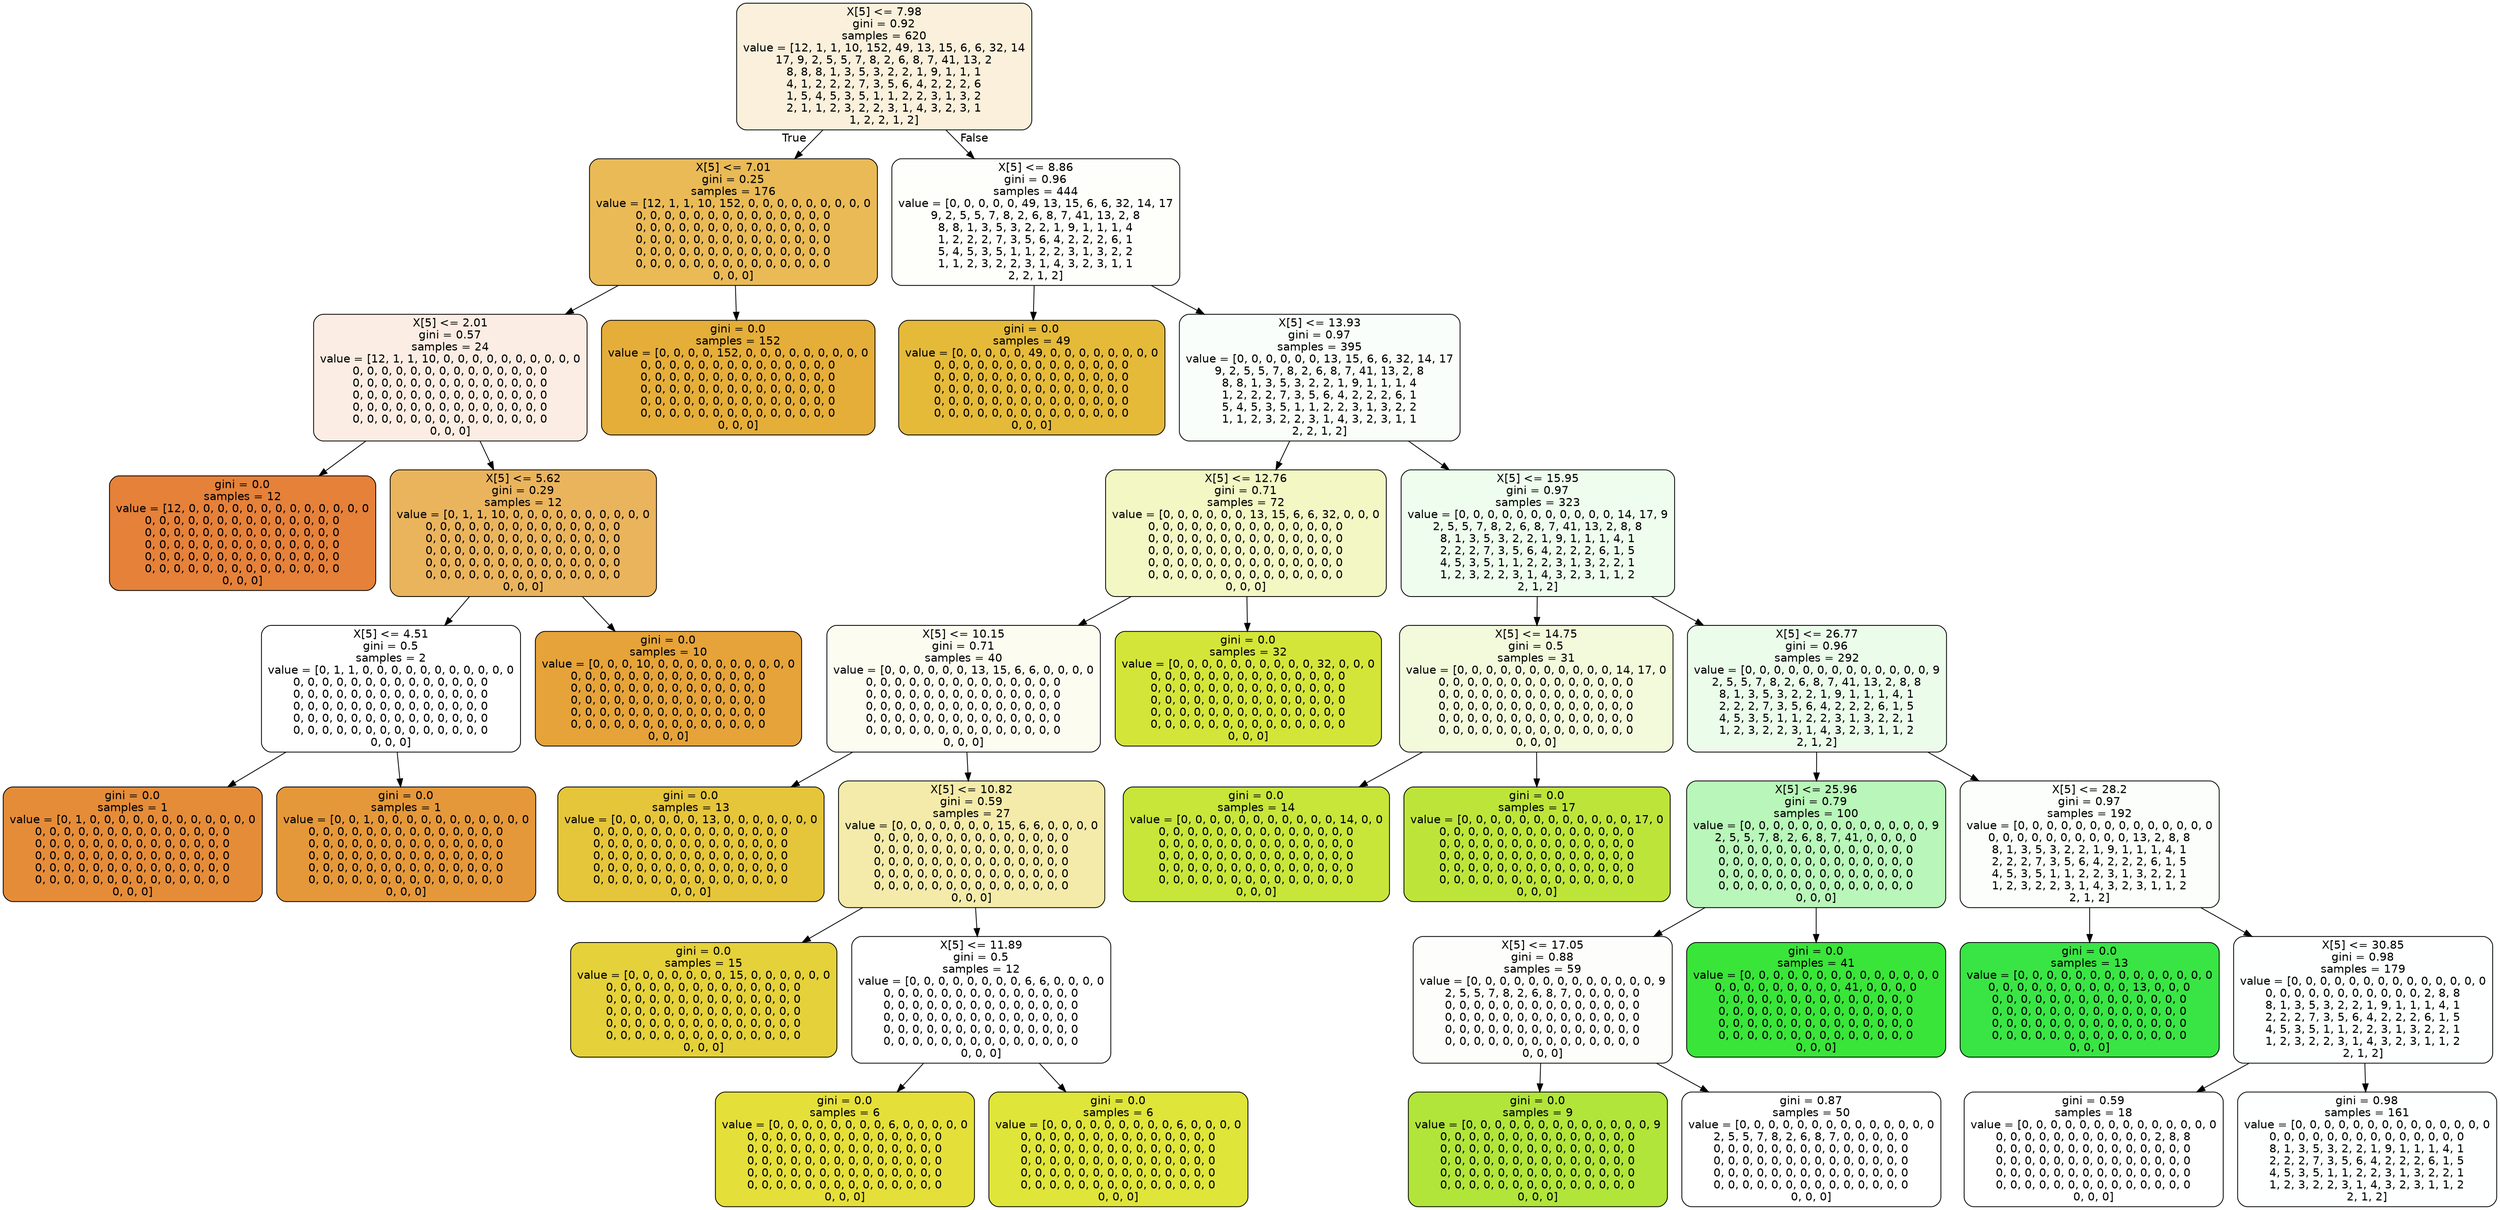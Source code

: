digraph Tree {
node [shape=box, style="filled, rounded", color="black", fontname=helvetica] ;
edge [fontname=helvetica] ;
0 [label="X[5] <= 7.98\ngini = 0.92\nsamples = 620\nvalue = [12, 1, 1, 10, 152, 49, 13, 15, 6, 6, 32, 14\n17, 9, 2, 5, 5, 7, 8, 2, 6, 8, 7, 41, 13, 2\n8, 8, 8, 1, 3, 5, 3, 2, 2, 1, 9, 1, 1, 1\n4, 1, 2, 2, 2, 7, 3, 5, 6, 4, 2, 2, 2, 6\n1, 5, 4, 5, 3, 5, 1, 1, 2, 2, 3, 1, 3, 2\n2, 1, 1, 2, 3, 2, 2, 3, 1, 4, 3, 2, 3, 1\n1, 2, 2, 1, 2]", fillcolor="#faf0db"] ;
1 [label="X[5] <= 7.01\ngini = 0.25\nsamples = 176\nvalue = [12, 1, 1, 10, 152, 0, 0, 0, 0, 0, 0, 0, 0, 0\n0, 0, 0, 0, 0, 0, 0, 0, 0, 0, 0, 0, 0, 0\n0, 0, 0, 0, 0, 0, 0, 0, 0, 0, 0, 0, 0, 0\n0, 0, 0, 0, 0, 0, 0, 0, 0, 0, 0, 0, 0, 0\n0, 0, 0, 0, 0, 0, 0, 0, 0, 0, 0, 0, 0, 0\n0, 0, 0, 0, 0, 0, 0, 0, 0, 0, 0, 0, 0, 0\n0, 0, 0]", fillcolor="#e9ba56"] ;
0 -> 1 [labeldistance=2.5, labelangle=45, headlabel="True"] ;
2 [label="X[5] <= 2.01\ngini = 0.57\nsamples = 24\nvalue = [12, 1, 1, 10, 0, 0, 0, 0, 0, 0, 0, 0, 0, 0\n0, 0, 0, 0, 0, 0, 0, 0, 0, 0, 0, 0, 0, 0\n0, 0, 0, 0, 0, 0, 0, 0, 0, 0, 0, 0, 0, 0\n0, 0, 0, 0, 0, 0, 0, 0, 0, 0, 0, 0, 0, 0\n0, 0, 0, 0, 0, 0, 0, 0, 0, 0, 0, 0, 0, 0\n0, 0, 0, 0, 0, 0, 0, 0, 0, 0, 0, 0, 0, 0\n0, 0, 0]", fillcolor="#fbede3"] ;
1 -> 2 ;
3 [label="gini = 0.0\nsamples = 12\nvalue = [12, 0, 0, 0, 0, 0, 0, 0, 0, 0, 0, 0, 0, 0\n0, 0, 0, 0, 0, 0, 0, 0, 0, 0, 0, 0, 0, 0\n0, 0, 0, 0, 0, 0, 0, 0, 0, 0, 0, 0, 0, 0\n0, 0, 0, 0, 0, 0, 0, 0, 0, 0, 0, 0, 0, 0\n0, 0, 0, 0, 0, 0, 0, 0, 0, 0, 0, 0, 0, 0\n0, 0, 0, 0, 0, 0, 0, 0, 0, 0, 0, 0, 0, 0\n0, 0, 0]", fillcolor="#e58139"] ;
2 -> 3 ;
4 [label="X[5] <= 5.62\ngini = 0.29\nsamples = 12\nvalue = [0, 1, 1, 10, 0, 0, 0, 0, 0, 0, 0, 0, 0, 0\n0, 0, 0, 0, 0, 0, 0, 0, 0, 0, 0, 0, 0, 0\n0, 0, 0, 0, 0, 0, 0, 0, 0, 0, 0, 0, 0, 0\n0, 0, 0, 0, 0, 0, 0, 0, 0, 0, 0, 0, 0, 0\n0, 0, 0, 0, 0, 0, 0, 0, 0, 0, 0, 0, 0, 0\n0, 0, 0, 0, 0, 0, 0, 0, 0, 0, 0, 0, 0, 0\n0, 0, 0]", fillcolor="#eab45d"] ;
2 -> 4 ;
5 [label="X[5] <= 4.51\ngini = 0.5\nsamples = 2\nvalue = [0, 1, 1, 0, 0, 0, 0, 0, 0, 0, 0, 0, 0, 0\n0, 0, 0, 0, 0, 0, 0, 0, 0, 0, 0, 0, 0, 0\n0, 0, 0, 0, 0, 0, 0, 0, 0, 0, 0, 0, 0, 0\n0, 0, 0, 0, 0, 0, 0, 0, 0, 0, 0, 0, 0, 0\n0, 0, 0, 0, 0, 0, 0, 0, 0, 0, 0, 0, 0, 0\n0, 0, 0, 0, 0, 0, 0, 0, 0, 0, 0, 0, 0, 0\n0, 0, 0]", fillcolor="#ffffff"] ;
4 -> 5 ;
6 [label="gini = 0.0\nsamples = 1\nvalue = [0, 1, 0, 0, 0, 0, 0, 0, 0, 0, 0, 0, 0, 0\n0, 0, 0, 0, 0, 0, 0, 0, 0, 0, 0, 0, 0, 0\n0, 0, 0, 0, 0, 0, 0, 0, 0, 0, 0, 0, 0, 0\n0, 0, 0, 0, 0, 0, 0, 0, 0, 0, 0, 0, 0, 0\n0, 0, 0, 0, 0, 0, 0, 0, 0, 0, 0, 0, 0, 0\n0, 0, 0, 0, 0, 0, 0, 0, 0, 0, 0, 0, 0, 0\n0, 0, 0]", fillcolor="#e58c39"] ;
5 -> 6 ;
7 [label="gini = 0.0\nsamples = 1\nvalue = [0, 0, 1, 0, 0, 0, 0, 0, 0, 0, 0, 0, 0, 0\n0, 0, 0, 0, 0, 0, 0, 0, 0, 0, 0, 0, 0, 0\n0, 0, 0, 0, 0, 0, 0, 0, 0, 0, 0, 0, 0, 0\n0, 0, 0, 0, 0, 0, 0, 0, 0, 0, 0, 0, 0, 0\n0, 0, 0, 0, 0, 0, 0, 0, 0, 0, 0, 0, 0, 0\n0, 0, 0, 0, 0, 0, 0, 0, 0, 0, 0, 0, 0, 0\n0, 0, 0]", fillcolor="#e59839"] ;
5 -> 7 ;
8 [label="gini = 0.0\nsamples = 10\nvalue = [0, 0, 0, 10, 0, 0, 0, 0, 0, 0, 0, 0, 0, 0\n0, 0, 0, 0, 0, 0, 0, 0, 0, 0, 0, 0, 0, 0\n0, 0, 0, 0, 0, 0, 0, 0, 0, 0, 0, 0, 0, 0\n0, 0, 0, 0, 0, 0, 0, 0, 0, 0, 0, 0, 0, 0\n0, 0, 0, 0, 0, 0, 0, 0, 0, 0, 0, 0, 0, 0\n0, 0, 0, 0, 0, 0, 0, 0, 0, 0, 0, 0, 0, 0\n0, 0, 0]", fillcolor="#e5a339"] ;
4 -> 8 ;
9 [label="gini = 0.0\nsamples = 152\nvalue = [0, 0, 0, 0, 152, 0, 0, 0, 0, 0, 0, 0, 0, 0\n0, 0, 0, 0, 0, 0, 0, 0, 0, 0, 0, 0, 0, 0\n0, 0, 0, 0, 0, 0, 0, 0, 0, 0, 0, 0, 0, 0\n0, 0, 0, 0, 0, 0, 0, 0, 0, 0, 0, 0, 0, 0\n0, 0, 0, 0, 0, 0, 0, 0, 0, 0, 0, 0, 0, 0\n0, 0, 0, 0, 0, 0, 0, 0, 0, 0, 0, 0, 0, 0\n0, 0, 0]", fillcolor="#e5ae39"] ;
1 -> 9 ;
10 [label="X[5] <= 8.86\ngini = 0.96\nsamples = 444\nvalue = [0, 0, 0, 0, 0, 49, 13, 15, 6, 6, 32, 14, 17\n9, 2, 5, 5, 7, 8, 2, 6, 8, 7, 41, 13, 2, 8\n8, 8, 1, 3, 5, 3, 2, 2, 1, 9, 1, 1, 1, 4\n1, 2, 2, 2, 7, 3, 5, 6, 4, 2, 2, 2, 6, 1\n5, 4, 5, 3, 5, 1, 1, 2, 2, 3, 1, 3, 2, 2\n1, 1, 2, 3, 2, 2, 3, 1, 4, 3, 2, 3, 1, 1\n2, 2, 1, 2]", fillcolor="#fefefb"] ;
0 -> 10 [labeldistance=2.5, labelangle=-45, headlabel="False"] ;
11 [label="gini = 0.0\nsamples = 49\nvalue = [0, 0, 0, 0, 0, 49, 0, 0, 0, 0, 0, 0, 0, 0\n0, 0, 0, 0, 0, 0, 0, 0, 0, 0, 0, 0, 0, 0\n0, 0, 0, 0, 0, 0, 0, 0, 0, 0, 0, 0, 0, 0\n0, 0, 0, 0, 0, 0, 0, 0, 0, 0, 0, 0, 0, 0\n0, 0, 0, 0, 0, 0, 0, 0, 0, 0, 0, 0, 0, 0\n0, 0, 0, 0, 0, 0, 0, 0, 0, 0, 0, 0, 0, 0\n0, 0, 0]", fillcolor="#e5ba39"] ;
10 -> 11 ;
12 [label="X[5] <= 13.93\ngini = 0.97\nsamples = 395\nvalue = [0, 0, 0, 0, 0, 0, 13, 15, 6, 6, 32, 14, 17\n9, 2, 5, 5, 7, 8, 2, 6, 8, 7, 41, 13, 2, 8\n8, 8, 1, 3, 5, 3, 2, 2, 1, 9, 1, 1, 1, 4\n1, 2, 2, 2, 7, 3, 5, 6, 4, 2, 2, 2, 6, 1\n5, 4, 5, 3, 5, 1, 1, 2, 2, 3, 1, 3, 2, 2\n1, 1, 2, 3, 2, 2, 3, 1, 4, 3, 2, 3, 1, 1\n2, 2, 1, 2]", fillcolor="#fafefa"] ;
10 -> 12 ;
13 [label="X[5] <= 12.76\ngini = 0.71\nsamples = 72\nvalue = [0, 0, 0, 0, 0, 0, 13, 15, 6, 6, 32, 0, 0, 0\n0, 0, 0, 0, 0, 0, 0, 0, 0, 0, 0, 0, 0, 0\n0, 0, 0, 0, 0, 0, 0, 0, 0, 0, 0, 0, 0, 0\n0, 0, 0, 0, 0, 0, 0, 0, 0, 0, 0, 0, 0, 0\n0, 0, 0, 0, 0, 0, 0, 0, 0, 0, 0, 0, 0, 0\n0, 0, 0, 0, 0, 0, 0, 0, 0, 0, 0, 0, 0, 0\n0, 0, 0]", fillcolor="#f2f7c4"] ;
12 -> 13 ;
14 [label="X[5] <= 10.15\ngini = 0.71\nsamples = 40\nvalue = [0, 0, 0, 0, 0, 0, 13, 15, 6, 6, 0, 0, 0, 0\n0, 0, 0, 0, 0, 0, 0, 0, 0, 0, 0, 0, 0, 0\n0, 0, 0, 0, 0, 0, 0, 0, 0, 0, 0, 0, 0, 0\n0, 0, 0, 0, 0, 0, 0, 0, 0, 0, 0, 0, 0, 0\n0, 0, 0, 0, 0, 0, 0, 0, 0, 0, 0, 0, 0, 0\n0, 0, 0, 0, 0, 0, 0, 0, 0, 0, 0, 0, 0, 0\n0, 0, 0]", fillcolor="#fdfcf0"] ;
13 -> 14 ;
15 [label="gini = 0.0\nsamples = 13\nvalue = [0, 0, 0, 0, 0, 0, 13, 0, 0, 0, 0, 0, 0, 0\n0, 0, 0, 0, 0, 0, 0, 0, 0, 0, 0, 0, 0, 0\n0, 0, 0, 0, 0, 0, 0, 0, 0, 0, 0, 0, 0, 0\n0, 0, 0, 0, 0, 0, 0, 0, 0, 0, 0, 0, 0, 0\n0, 0, 0, 0, 0, 0, 0, 0, 0, 0, 0, 0, 0, 0\n0, 0, 0, 0, 0, 0, 0, 0, 0, 0, 0, 0, 0, 0\n0, 0, 0]", fillcolor="#e5c539"] ;
14 -> 15 ;
16 [label="X[5] <= 10.82\ngini = 0.59\nsamples = 27\nvalue = [0, 0, 0, 0, 0, 0, 0, 15, 6, 6, 0, 0, 0, 0\n0, 0, 0, 0, 0, 0, 0, 0, 0, 0, 0, 0, 0, 0\n0, 0, 0, 0, 0, 0, 0, 0, 0, 0, 0, 0, 0, 0\n0, 0, 0, 0, 0, 0, 0, 0, 0, 0, 0, 0, 0, 0\n0, 0, 0, 0, 0, 0, 0, 0, 0, 0, 0, 0, 0, 0\n0, 0, 0, 0, 0, 0, 0, 0, 0, 0, 0, 0, 0, 0\n0, 0, 0]", fillcolor="#f4ebaa"] ;
14 -> 16 ;
17 [label="gini = 0.0\nsamples = 15\nvalue = [0, 0, 0, 0, 0, 0, 0, 15, 0, 0, 0, 0, 0, 0\n0, 0, 0, 0, 0, 0, 0, 0, 0, 0, 0, 0, 0, 0\n0, 0, 0, 0, 0, 0, 0, 0, 0, 0, 0, 0, 0, 0\n0, 0, 0, 0, 0, 0, 0, 0, 0, 0, 0, 0, 0, 0\n0, 0, 0, 0, 0, 0, 0, 0, 0, 0, 0, 0, 0, 0\n0, 0, 0, 0, 0, 0, 0, 0, 0, 0, 0, 0, 0, 0\n0, 0, 0]", fillcolor="#e5d139"] ;
16 -> 17 ;
18 [label="X[5] <= 11.89\ngini = 0.5\nsamples = 12\nvalue = [0, 0, 0, 0, 0, 0, 0, 0, 6, 6, 0, 0, 0, 0\n0, 0, 0, 0, 0, 0, 0, 0, 0, 0, 0, 0, 0, 0\n0, 0, 0, 0, 0, 0, 0, 0, 0, 0, 0, 0, 0, 0\n0, 0, 0, 0, 0, 0, 0, 0, 0, 0, 0, 0, 0, 0\n0, 0, 0, 0, 0, 0, 0, 0, 0, 0, 0, 0, 0, 0\n0, 0, 0, 0, 0, 0, 0, 0, 0, 0, 0, 0, 0, 0\n0, 0, 0]", fillcolor="#ffffff"] ;
16 -> 18 ;
19 [label="gini = 0.0\nsamples = 6\nvalue = [0, 0, 0, 0, 0, 0, 0, 0, 6, 0, 0, 0, 0, 0\n0, 0, 0, 0, 0, 0, 0, 0, 0, 0, 0, 0, 0, 0\n0, 0, 0, 0, 0, 0, 0, 0, 0, 0, 0, 0, 0, 0\n0, 0, 0, 0, 0, 0, 0, 0, 0, 0, 0, 0, 0, 0\n0, 0, 0, 0, 0, 0, 0, 0, 0, 0, 0, 0, 0, 0\n0, 0, 0, 0, 0, 0, 0, 0, 0, 0, 0, 0, 0, 0\n0, 0, 0]", fillcolor="#e5df39"] ;
18 -> 19 ;
20 [label="gini = 0.0\nsamples = 6\nvalue = [0, 0, 0, 0, 0, 0, 0, 0, 0, 6, 0, 0, 0, 0\n0, 0, 0, 0, 0, 0, 0, 0, 0, 0, 0, 0, 0, 0\n0, 0, 0, 0, 0, 0, 0, 0, 0, 0, 0, 0, 0, 0\n0, 0, 0, 0, 0, 0, 0, 0, 0, 0, 0, 0, 0, 0\n0, 0, 0, 0, 0, 0, 0, 0, 0, 0, 0, 0, 0, 0\n0, 0, 0, 0, 0, 0, 0, 0, 0, 0, 0, 0, 0, 0\n0, 0, 0]", fillcolor="#dfe539"] ;
18 -> 20 ;
21 [label="gini = 0.0\nsamples = 32\nvalue = [0, 0, 0, 0, 0, 0, 0, 0, 0, 0, 32, 0, 0, 0\n0, 0, 0, 0, 0, 0, 0, 0, 0, 0, 0, 0, 0, 0\n0, 0, 0, 0, 0, 0, 0, 0, 0, 0, 0, 0, 0, 0\n0, 0, 0, 0, 0, 0, 0, 0, 0, 0, 0, 0, 0, 0\n0, 0, 0, 0, 0, 0, 0, 0, 0, 0, 0, 0, 0, 0\n0, 0, 0, 0, 0, 0, 0, 0, 0, 0, 0, 0, 0, 0\n0, 0, 0]", fillcolor="#d4e539"] ;
13 -> 21 ;
22 [label="X[5] <= 15.95\ngini = 0.97\nsamples = 323\nvalue = [0, 0, 0, 0, 0, 0, 0, 0, 0, 0, 0, 14, 17, 9\n2, 5, 5, 7, 8, 2, 6, 8, 7, 41, 13, 2, 8, 8\n8, 1, 3, 5, 3, 2, 2, 1, 9, 1, 1, 1, 4, 1\n2, 2, 2, 7, 3, 5, 6, 4, 2, 2, 2, 6, 1, 5\n4, 5, 3, 5, 1, 1, 2, 2, 3, 1, 3, 2, 2, 1\n1, 2, 3, 2, 2, 3, 1, 4, 3, 2, 3, 1, 1, 2\n2, 1, 2]", fillcolor="#effdef"] ;
12 -> 22 ;
23 [label="X[5] <= 14.75\ngini = 0.5\nsamples = 31\nvalue = [0, 0, 0, 0, 0, 0, 0, 0, 0, 0, 0, 14, 17, 0\n0, 0, 0, 0, 0, 0, 0, 0, 0, 0, 0, 0, 0, 0\n0, 0, 0, 0, 0, 0, 0, 0, 0, 0, 0, 0, 0, 0\n0, 0, 0, 0, 0, 0, 0, 0, 0, 0, 0, 0, 0, 0\n0, 0, 0, 0, 0, 0, 0, 0, 0, 0, 0, 0, 0, 0\n0, 0, 0, 0, 0, 0, 0, 0, 0, 0, 0, 0, 0, 0\n0, 0, 0]", fillcolor="#f3fadc"] ;
22 -> 23 ;
24 [label="gini = 0.0\nsamples = 14\nvalue = [0, 0, 0, 0, 0, 0, 0, 0, 0, 0, 0, 14, 0, 0\n0, 0, 0, 0, 0, 0, 0, 0, 0, 0, 0, 0, 0, 0\n0, 0, 0, 0, 0, 0, 0, 0, 0, 0, 0, 0, 0, 0\n0, 0, 0, 0, 0, 0, 0, 0, 0, 0, 0, 0, 0, 0\n0, 0, 0, 0, 0, 0, 0, 0, 0, 0, 0, 0, 0, 0\n0, 0, 0, 0, 0, 0, 0, 0, 0, 0, 0, 0, 0, 0\n0, 0, 0]", fillcolor="#c8e539"] ;
23 -> 24 ;
25 [label="gini = 0.0\nsamples = 17\nvalue = [0, 0, 0, 0, 0, 0, 0, 0, 0, 0, 0, 0, 17, 0\n0, 0, 0, 0, 0, 0, 0, 0, 0, 0, 0, 0, 0, 0\n0, 0, 0, 0, 0, 0, 0, 0, 0, 0, 0, 0, 0, 0\n0, 0, 0, 0, 0, 0, 0, 0, 0, 0, 0, 0, 0, 0\n0, 0, 0, 0, 0, 0, 0, 0, 0, 0, 0, 0, 0, 0\n0, 0, 0, 0, 0, 0, 0, 0, 0, 0, 0, 0, 0, 0\n0, 0, 0]", fillcolor="#bde539"] ;
23 -> 25 ;
26 [label="X[5] <= 26.77\ngini = 0.96\nsamples = 292\nvalue = [0, 0, 0, 0, 0, 0, 0, 0, 0, 0, 0, 0, 0, 9\n2, 5, 5, 7, 8, 2, 6, 8, 7, 41, 13, 2, 8, 8\n8, 1, 3, 5, 3, 2, 2, 1, 9, 1, 1, 1, 4, 1\n2, 2, 2, 7, 3, 5, 6, 4, 2, 2, 2, 6, 1, 5\n4, 5, 3, 5, 1, 1, 2, 2, 3, 1, 3, 2, 2, 1\n1, 2, 3, 2, 2, 3, 1, 4, 3, 2, 3, 1, 1, 2\n2, 1, 2]", fillcolor="#ebfceb"] ;
22 -> 26 ;
27 [label="X[5] <= 25.96\ngini = 0.79\nsamples = 100\nvalue = [0, 0, 0, 0, 0, 0, 0, 0, 0, 0, 0, 0, 0, 9\n2, 5, 5, 7, 8, 2, 6, 8, 7, 41, 0, 0, 0, 0\n0, 0, 0, 0, 0, 0, 0, 0, 0, 0, 0, 0, 0, 0\n0, 0, 0, 0, 0, 0, 0, 0, 0, 0, 0, 0, 0, 0\n0, 0, 0, 0, 0, 0, 0, 0, 0, 0, 0, 0, 0, 0\n0, 0, 0, 0, 0, 0, 0, 0, 0, 0, 0, 0, 0, 0\n0, 0, 0]", fillcolor="#b9f6b9"] ;
26 -> 27 ;
28 [label="X[5] <= 17.05\ngini = 0.88\nsamples = 59\nvalue = [0, 0, 0, 0, 0, 0, 0, 0, 0, 0, 0, 0, 0, 9\n2, 5, 5, 7, 8, 2, 6, 8, 7, 0, 0, 0, 0, 0\n0, 0, 0, 0, 0, 0, 0, 0, 0, 0, 0, 0, 0, 0\n0, 0, 0, 0, 0, 0, 0, 0, 0, 0, 0, 0, 0, 0\n0, 0, 0, 0, 0, 0, 0, 0, 0, 0, 0, 0, 0, 0\n0, 0, 0, 0, 0, 0, 0, 0, 0, 0, 0, 0, 0, 0\n0, 0, 0]", fillcolor="#fdfefb"] ;
27 -> 28 ;
29 [label="gini = 0.0\nsamples = 9\nvalue = [0, 0, 0, 0, 0, 0, 0, 0, 0, 0, 0, 0, 0, 9\n0, 0, 0, 0, 0, 0, 0, 0, 0, 0, 0, 0, 0, 0\n0, 0, 0, 0, 0, 0, 0, 0, 0, 0, 0, 0, 0, 0\n0, 0, 0, 0, 0, 0, 0, 0, 0, 0, 0, 0, 0, 0\n0, 0, 0, 0, 0, 0, 0, 0, 0, 0, 0, 0, 0, 0\n0, 0, 0, 0, 0, 0, 0, 0, 0, 0, 0, 0, 0, 0\n0, 0, 0]", fillcolor="#b1e539"] ;
28 -> 29 ;
30 [label="gini = 0.87\nsamples = 50\nvalue = [0, 0, 0, 0, 0, 0, 0, 0, 0, 0, 0, 0, 0, 0\n2, 5, 5, 7, 8, 2, 6, 8, 7, 0, 0, 0, 0, 0\n0, 0, 0, 0, 0, 0, 0, 0, 0, 0, 0, 0, 0, 0\n0, 0, 0, 0, 0, 0, 0, 0, 0, 0, 0, 0, 0, 0\n0, 0, 0, 0, 0, 0, 0, 0, 0, 0, 0, 0, 0, 0\n0, 0, 0, 0, 0, 0, 0, 0, 0, 0, 0, 0, 0, 0\n0, 0, 0]", fillcolor="#ffffff"] ;
28 -> 30 ;
31 [label="gini = 0.0\nsamples = 41\nvalue = [0, 0, 0, 0, 0, 0, 0, 0, 0, 0, 0, 0, 0, 0\n0, 0, 0, 0, 0, 0, 0, 0, 0, 41, 0, 0, 0, 0\n0, 0, 0, 0, 0, 0, 0, 0, 0, 0, 0, 0, 0, 0\n0, 0, 0, 0, 0, 0, 0, 0, 0, 0, 0, 0, 0, 0\n0, 0, 0, 0, 0, 0, 0, 0, 0, 0, 0, 0, 0, 0\n0, 0, 0, 0, 0, 0, 0, 0, 0, 0, 0, 0, 0, 0\n0, 0, 0]", fillcolor="#39e539"] ;
27 -> 31 ;
32 [label="X[5] <= 28.2\ngini = 0.97\nsamples = 192\nvalue = [0, 0, 0, 0, 0, 0, 0, 0, 0, 0, 0, 0, 0, 0\n0, 0, 0, 0, 0, 0, 0, 0, 0, 0, 13, 2, 8, 8\n8, 1, 3, 5, 3, 2, 2, 1, 9, 1, 1, 1, 4, 1\n2, 2, 2, 7, 3, 5, 6, 4, 2, 2, 2, 6, 1, 5\n4, 5, 3, 5, 1, 1, 2, 2, 3, 1, 3, 2, 2, 1\n1, 2, 3, 2, 2, 3, 1, 4, 3, 2, 3, 1, 1, 2\n2, 1, 2]", fillcolor="#fbfefb"] ;
26 -> 32 ;
33 [label="gini = 0.0\nsamples = 13\nvalue = [0, 0, 0, 0, 0, 0, 0, 0, 0, 0, 0, 0, 0, 0\n0, 0, 0, 0, 0, 0, 0, 0, 0, 0, 13, 0, 0, 0\n0, 0, 0, 0, 0, 0, 0, 0, 0, 0, 0, 0, 0, 0\n0, 0, 0, 0, 0, 0, 0, 0, 0, 0, 0, 0, 0, 0\n0, 0, 0, 0, 0, 0, 0, 0, 0, 0, 0, 0, 0, 0\n0, 0, 0, 0, 0, 0, 0, 0, 0, 0, 0, 0, 0, 0\n0, 0, 0]", fillcolor="#39e544"] ;
32 -> 33 ;
34 [label="X[5] <= 30.85\ngini = 0.98\nsamples = 179\nvalue = [0, 0, 0, 0, 0, 0, 0, 0, 0, 0, 0, 0, 0, 0\n0, 0, 0, 0, 0, 0, 0, 0, 0, 0, 0, 2, 8, 8\n8, 1, 3, 5, 3, 2, 2, 1, 9, 1, 1, 1, 4, 1\n2, 2, 2, 7, 3, 5, 6, 4, 2, 2, 2, 6, 1, 5\n4, 5, 3, 5, 1, 1, 2, 2, 3, 1, 3, 2, 2, 1\n1, 2, 3, 2, 2, 3, 1, 4, 3, 2, 3, 1, 1, 2\n2, 1, 2]", fillcolor="#feffff"] ;
32 -> 34 ;
35 [label="gini = 0.59\nsamples = 18\nvalue = [0, 0, 0, 0, 0, 0, 0, 0, 0, 0, 0, 0, 0, 0\n0, 0, 0, 0, 0, 0, 0, 0, 0, 0, 0, 2, 8, 8\n0, 0, 0, 0, 0, 0, 0, 0, 0, 0, 0, 0, 0, 0\n0, 0, 0, 0, 0, 0, 0, 0, 0, 0, 0, 0, 0, 0\n0, 0, 0, 0, 0, 0, 0, 0, 0, 0, 0, 0, 0, 0\n0, 0, 0, 0, 0, 0, 0, 0, 0, 0, 0, 0, 0, 0\n0, 0, 0]", fillcolor="#ffffff"] ;
34 -> 35 ;
36 [label="gini = 0.98\nsamples = 161\nvalue = [0, 0, 0, 0, 0, 0, 0, 0, 0, 0, 0, 0, 0, 0\n0, 0, 0, 0, 0, 0, 0, 0, 0, 0, 0, 0, 0, 0\n8, 1, 3, 5, 3, 2, 2, 1, 9, 1, 1, 1, 4, 1\n2, 2, 2, 7, 3, 5, 6, 4, 2, 2, 2, 6, 1, 5\n4, 5, 3, 5, 1, 1, 2, 2, 3, 1, 3, 2, 2, 1\n1, 2, 3, 2, 2, 3, 1, 4, 3, 2, 3, 1, 1, 2\n2, 1, 2]", fillcolor="#feffff"] ;
34 -> 36 ;
}